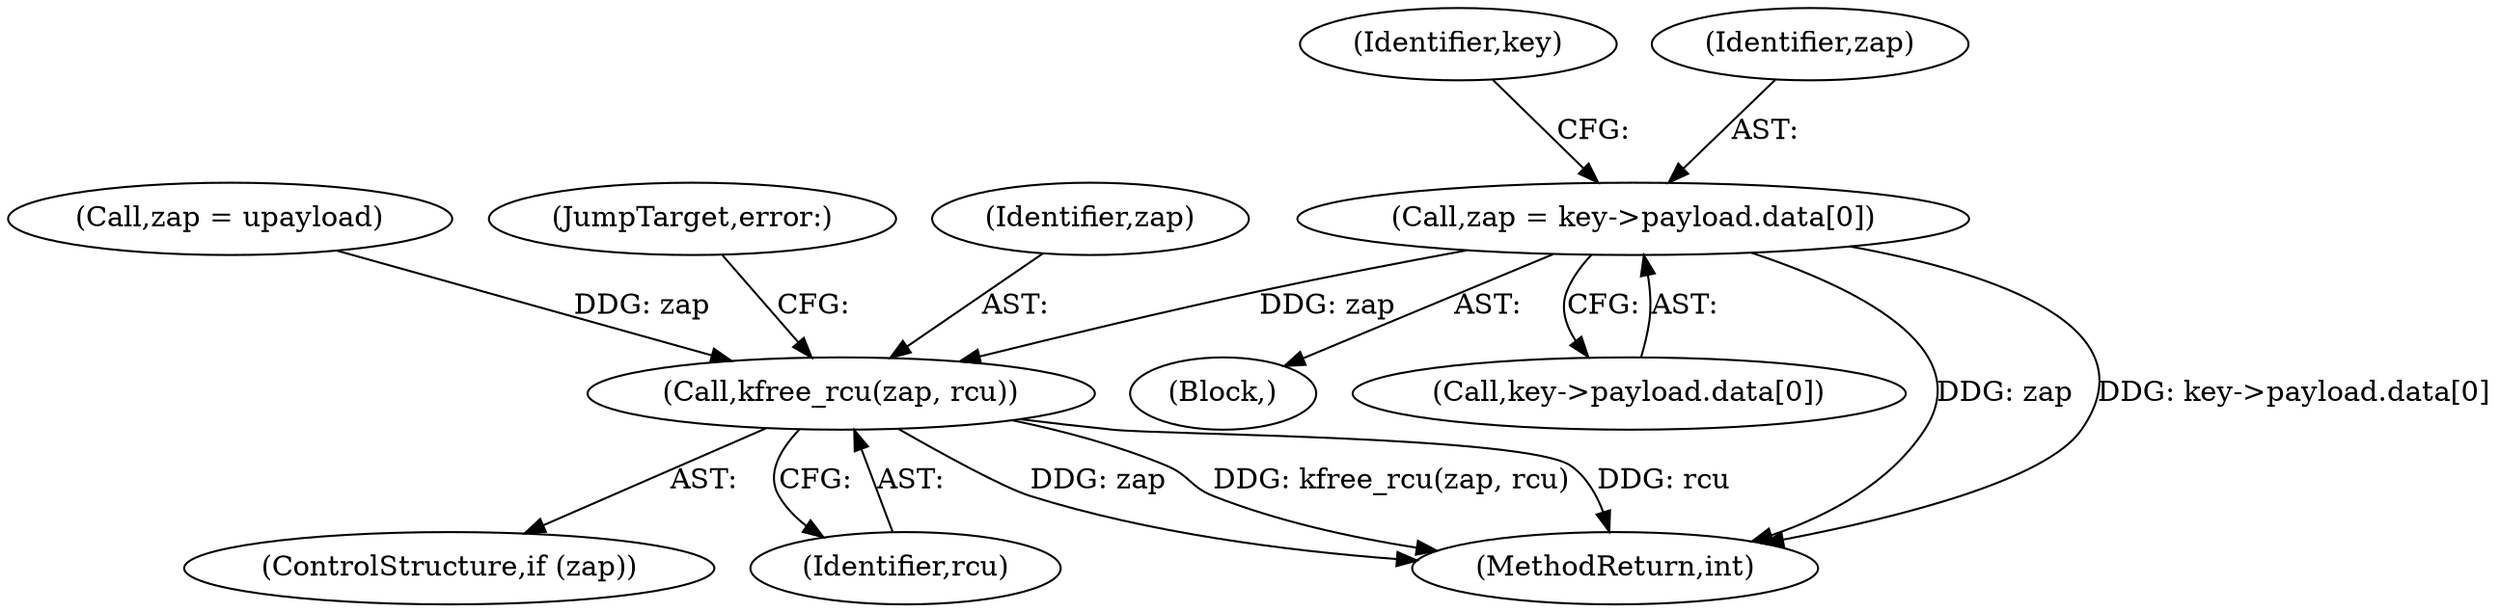digraph "0_linux_096fe9eaea40a17e125569f9e657e34cdb6d73bd_1@pointer" {
"1000177" [label="(Call,zap = key->payload.data[0])"];
"1000196" [label="(Call,kfree_rcu(zap, rcu))"];
"1000177" [label="(Call,zap = key->payload.data[0])"];
"1000194" [label="(ControlStructure,if (zap))"];
"1000176" [label="(Block,)"];
"1000164" [label="(Call,zap = upayload)"];
"1000198" [label="(Identifier,rcu)"];
"1000179" [label="(Call,key->payload.data[0])"];
"1000202" [label="(MethodReturn,int)"];
"1000187" [label="(Identifier,key)"];
"1000199" [label="(JumpTarget,error:)"];
"1000196" [label="(Call,kfree_rcu(zap, rcu))"];
"1000197" [label="(Identifier,zap)"];
"1000178" [label="(Identifier,zap)"];
"1000177" -> "1000176"  [label="AST: "];
"1000177" -> "1000179"  [label="CFG: "];
"1000178" -> "1000177"  [label="AST: "];
"1000179" -> "1000177"  [label="AST: "];
"1000187" -> "1000177"  [label="CFG: "];
"1000177" -> "1000202"  [label="DDG: zap"];
"1000177" -> "1000202"  [label="DDG: key->payload.data[0]"];
"1000177" -> "1000196"  [label="DDG: zap"];
"1000196" -> "1000194"  [label="AST: "];
"1000196" -> "1000198"  [label="CFG: "];
"1000197" -> "1000196"  [label="AST: "];
"1000198" -> "1000196"  [label="AST: "];
"1000199" -> "1000196"  [label="CFG: "];
"1000196" -> "1000202"  [label="DDG: zap"];
"1000196" -> "1000202"  [label="DDG: kfree_rcu(zap, rcu)"];
"1000196" -> "1000202"  [label="DDG: rcu"];
"1000164" -> "1000196"  [label="DDG: zap"];
}
